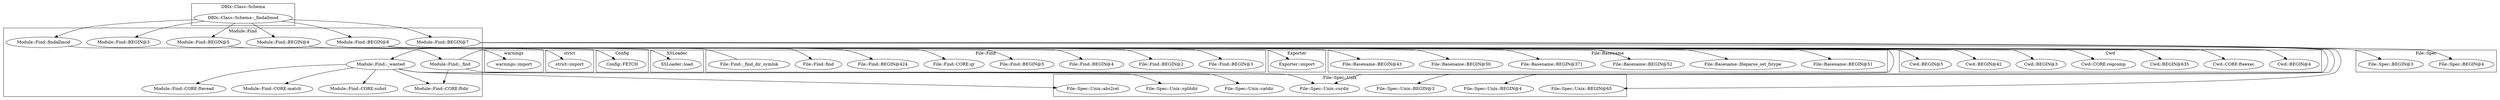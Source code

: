 digraph {
graph [overlap=false]
subgraph cluster_Config {
	label="Config";
	"Config::FETCH";
}
subgraph cluster_warnings {
	label="warnings";
	"warnings::import";
}
subgraph cluster_strict {
	label="strict";
	"strict::import";
}
subgraph cluster_Module_Find {
	label="Module::Find";
	"Module::Find::findallmod";
	"Module::Find::CORE:subst";
	"Module::Find::BEGIN@5";
	"Module::Find::CORE:fteread";
	"Module::Find::CORE:match";
	"Module::Find::BEGIN@4";
	"Module::Find::_wanted";
	"Module::Find::BEGIN@8";
	"Module::Find::BEGIN@3";
	"Module::Find::CORE:ftdir";
	"Module::Find::BEGIN@7";
	"Module::Find::_find";
}
subgraph cluster_XSLoader {
	label="XSLoader";
	"XSLoader::load";
}
subgraph cluster_File_Find {
	label="File::Find";
	"File::Find::BEGIN@3";
	"File::Find::BEGIN@2";
	"File::Find::BEGIN@4";
	"File::Find::BEGIN@5";
	"File::Find::CORE:qr";
	"File::Find::find";
	"File::Find::_find_dir_symlnk";
	"File::Find::BEGIN@424";
}
subgraph cluster_Exporter {
	label="Exporter";
	"Exporter::import";
}
subgraph cluster_File_Basename {
	label="File::Basename";
	"File::Basename::BEGIN@52";
	"File::Basename::BEGIN@371";
	"File::Basename::BEGIN@50";
	"File::Basename::BEGIN@43";
	"File::Basename::BEGIN@51";
	"File::Basename::fileparse_set_fstype";
}
subgraph cluster_File_Spec_Unix {
	label="File::Spec::Unix";
	"File::Spec::Unix::curdir";
	"File::Spec::Unix::abs2rel";
	"File::Spec::Unix::splitdir";
	"File::Spec::Unix::BEGIN@4";
	"File::Spec::Unix::BEGIN@65";
	"File::Spec::Unix::BEGIN@3";
	"File::Spec::Unix::catdir";
}
subgraph cluster_DBIx_Class_Schema {
	label="DBIx::Class::Schema";
	"DBIx::Class::Schema::_findallmod";
}
subgraph cluster_File_Spec {
	label="File::Spec";
	"File::Spec::BEGIN@4";
	"File::Spec::BEGIN@3";
}
subgraph cluster_Cwd {
	label="Cwd";
	"Cwd::BEGIN@42";
	"Cwd::BEGIN@5";
	"Cwd::BEGIN@4";
	"Cwd::CORE:fteexec";
	"Cwd::BEGIN@635";
	"Cwd::CORE:regcomp";
	"Cwd::BEGIN@3";
}
"Module::Find::BEGIN@8" -> "File::Basename::BEGIN@51";
"Module::Find::BEGIN@8" -> "File::Basename::BEGIN@371";
"Module::Find::BEGIN@8" -> "File::Basename::BEGIN@50";
"DBIx::Class::Schema::_findallmod" -> "Module::Find::BEGIN@3";
"Module::Find::BEGIN@8" -> "Exporter::import";
"Module::Find::BEGIN@8" -> "File::Find::BEGIN@2";
"DBIx::Class::Schema::_findallmod" -> "Module::Find::BEGIN@8";
"Module::Find::BEGIN@8" -> "Cwd::BEGIN@5";
"Module::Find::BEGIN@8" -> "File::Find::BEGIN@5";
"Module::Find::BEGIN@8" -> "File::Find::CORE:qr";
"Module::Find::BEGIN@8" -> "Cwd::BEGIN@3";
"Module::Find::_wanted" -> "Module::Find::CORE:subst";
"File::Find::_find_dir_symlnk" -> "Module::Find::_wanted";
"Module::Find::_wanted" -> "Module::Find::CORE:ftdir";
"Module::Find::_find" -> "Module::Find::CORE:ftdir";
"Module::Find::BEGIN@7" -> "File::Spec::Unix::BEGIN@3";
"DBIx::Class::Schema::_findallmod" -> "Module::Find::findallmod";
"Module::Find::BEGIN@8" -> "File::Find::BEGIN@3";
"Module::Find::BEGIN@8" -> "Cwd::CORE:fteexec";
"Module::Find::BEGIN@8" -> "Cwd::CORE:regcomp";
"Module::Find::_wanted" -> "File::Spec::Unix::splitdir";
"Module::Find::BEGIN@8" -> "XSLoader::load";
"Module::Find::BEGIN@8" -> "File::Basename::BEGIN@52";
"Module::Find::BEGIN@7" -> "File::Spec::BEGIN@4";
"DBIx::Class::Schema::_findallmod" -> "Module::Find::BEGIN@4";
"Module::Find::_wanted" -> "Module::Find::CORE:match";
"DBIx::Class::Schema::_findallmod" -> "Module::Find::BEGIN@7";
"Module::Find::BEGIN@8" -> "File::Basename::fileparse_set_fstype";
"Module::Find::_wanted" -> "File::Spec::Unix::abs2rel";
"Module::Find::BEGIN@8" -> "Cwd::BEGIN@4";
"Module::Find::BEGIN@8" -> "File::Basename::BEGIN@43";
"DBIx::Class::Schema::_findallmod" -> "Module::Find::BEGIN@5";
"Module::Find::BEGIN@5" -> "warnings::import";
"Module::Find::_find" -> "File::Find::find";
"Module::Find::_wanted" -> "Module::Find::CORE:fteread";
"Module::Find::BEGIN@8" -> "File::Find::BEGIN@424";
"Module::Find::_wanted" -> "File::Spec::Unix::curdir";
"Module::Find::BEGIN@8" -> "File::Spec::Unix::curdir";
"Module::Find::BEGIN@8" -> "Cwd::BEGIN@42";
"Module::Find::BEGIN@8" -> "File::Find::BEGIN@4";
"Module::Find::BEGIN@8" -> "Cwd::BEGIN@635";
"Module::Find::BEGIN@7" -> "File::Spec::BEGIN@3";
"Module::Find::BEGIN@8" -> "Config::FETCH";
"Module::Find::_find" -> "File::Spec::Unix::catdir";
"Module::Find::BEGIN@7" -> "File::Spec::Unix::BEGIN@65";
"Module::Find::BEGIN@7" -> "File::Spec::Unix::BEGIN@4";
"Module::Find::BEGIN@4" -> "strict::import";
"Module::Find::findallmod" -> "Module::Find::_find";
}
